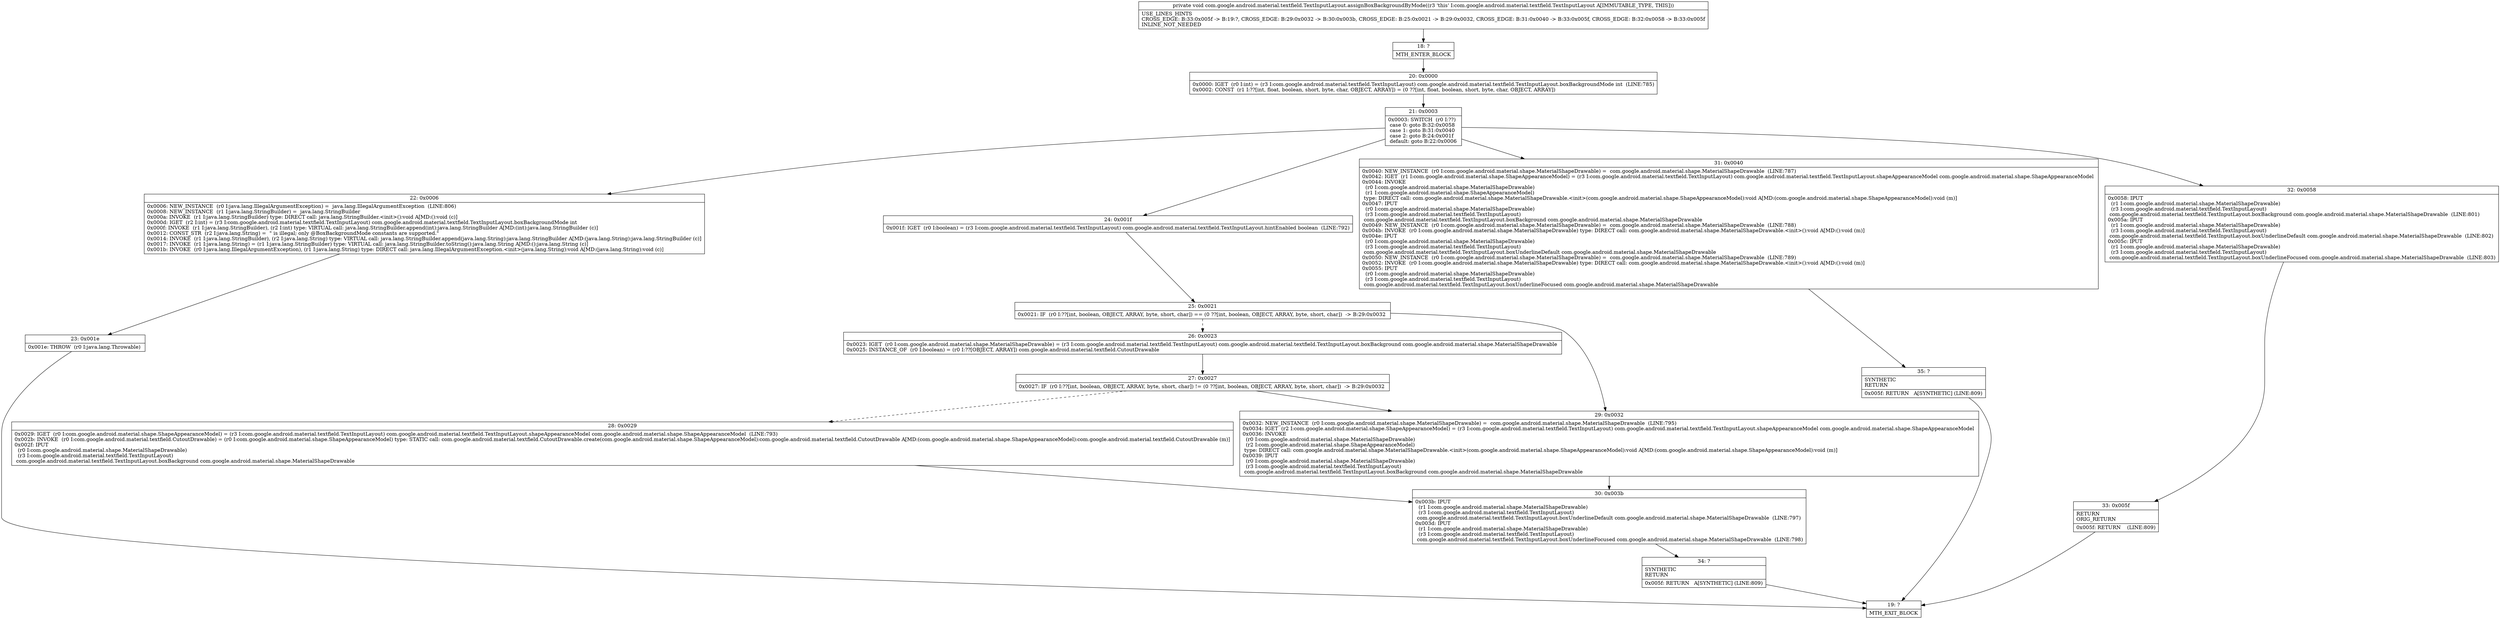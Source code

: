 digraph "CFG forcom.google.android.material.textfield.TextInputLayout.assignBoxBackgroundByMode()V" {
Node_18 [shape=record,label="{18\:\ ?|MTH_ENTER_BLOCK\l}"];
Node_20 [shape=record,label="{20\:\ 0x0000|0x0000: IGET  (r0 I:int) = (r3 I:com.google.android.material.textfield.TextInputLayout) com.google.android.material.textfield.TextInputLayout.boxBackgroundMode int  (LINE:785)\l0x0002: CONST  (r1 I:??[int, float, boolean, short, byte, char, OBJECT, ARRAY]) = (0 ??[int, float, boolean, short, byte, char, OBJECT, ARRAY]) \l}"];
Node_21 [shape=record,label="{21\:\ 0x0003|0x0003: SWITCH  (r0 I:??)\l case 0: goto B:32:0x0058\l case 1: goto B:31:0x0040\l case 2: goto B:24:0x001f\l default: goto B:22:0x0006 \l}"];
Node_22 [shape=record,label="{22\:\ 0x0006|0x0006: NEW_INSTANCE  (r0 I:java.lang.IllegalArgumentException) =  java.lang.IllegalArgumentException  (LINE:806)\l0x0008: NEW_INSTANCE  (r1 I:java.lang.StringBuilder) =  java.lang.StringBuilder \l0x000a: INVOKE  (r1 I:java.lang.StringBuilder) type: DIRECT call: java.lang.StringBuilder.\<init\>():void A[MD:():void (c)]\l0x000d: IGET  (r2 I:int) = (r3 I:com.google.android.material.textfield.TextInputLayout) com.google.android.material.textfield.TextInputLayout.boxBackgroundMode int \l0x000f: INVOKE  (r1 I:java.lang.StringBuilder), (r2 I:int) type: VIRTUAL call: java.lang.StringBuilder.append(int):java.lang.StringBuilder A[MD:(int):java.lang.StringBuilder (c)]\l0x0012: CONST_STR  (r2 I:java.lang.String) =  \" is illegal; only @BoxBackgroundMode constants are supported.\" \l0x0014: INVOKE  (r1 I:java.lang.StringBuilder), (r2 I:java.lang.String) type: VIRTUAL call: java.lang.StringBuilder.append(java.lang.String):java.lang.StringBuilder A[MD:(java.lang.String):java.lang.StringBuilder (c)]\l0x0017: INVOKE  (r1 I:java.lang.String) = (r1 I:java.lang.StringBuilder) type: VIRTUAL call: java.lang.StringBuilder.toString():java.lang.String A[MD:():java.lang.String (c)]\l0x001b: INVOKE  (r0 I:java.lang.IllegalArgumentException), (r1 I:java.lang.String) type: DIRECT call: java.lang.IllegalArgumentException.\<init\>(java.lang.String):void A[MD:(java.lang.String):void (c)]\l}"];
Node_23 [shape=record,label="{23\:\ 0x001e|0x001e: THROW  (r0 I:java.lang.Throwable) \l}"];
Node_19 [shape=record,label="{19\:\ ?|MTH_EXIT_BLOCK\l}"];
Node_24 [shape=record,label="{24\:\ 0x001f|0x001f: IGET  (r0 I:boolean) = (r3 I:com.google.android.material.textfield.TextInputLayout) com.google.android.material.textfield.TextInputLayout.hintEnabled boolean  (LINE:792)\l}"];
Node_25 [shape=record,label="{25\:\ 0x0021|0x0021: IF  (r0 I:??[int, boolean, OBJECT, ARRAY, byte, short, char]) == (0 ??[int, boolean, OBJECT, ARRAY, byte, short, char])  \-\> B:29:0x0032 \l}"];
Node_26 [shape=record,label="{26\:\ 0x0023|0x0023: IGET  (r0 I:com.google.android.material.shape.MaterialShapeDrawable) = (r3 I:com.google.android.material.textfield.TextInputLayout) com.google.android.material.textfield.TextInputLayout.boxBackground com.google.android.material.shape.MaterialShapeDrawable \l0x0025: INSTANCE_OF  (r0 I:boolean) = (r0 I:??[OBJECT, ARRAY]) com.google.android.material.textfield.CutoutDrawable \l}"];
Node_27 [shape=record,label="{27\:\ 0x0027|0x0027: IF  (r0 I:??[int, boolean, OBJECT, ARRAY, byte, short, char]) != (0 ??[int, boolean, OBJECT, ARRAY, byte, short, char])  \-\> B:29:0x0032 \l}"];
Node_28 [shape=record,label="{28\:\ 0x0029|0x0029: IGET  (r0 I:com.google.android.material.shape.ShapeAppearanceModel) = (r3 I:com.google.android.material.textfield.TextInputLayout) com.google.android.material.textfield.TextInputLayout.shapeAppearanceModel com.google.android.material.shape.ShapeAppearanceModel  (LINE:793)\l0x002b: INVOKE  (r0 I:com.google.android.material.textfield.CutoutDrawable) = (r0 I:com.google.android.material.shape.ShapeAppearanceModel) type: STATIC call: com.google.android.material.textfield.CutoutDrawable.create(com.google.android.material.shape.ShapeAppearanceModel):com.google.android.material.textfield.CutoutDrawable A[MD:(com.google.android.material.shape.ShapeAppearanceModel):com.google.android.material.textfield.CutoutDrawable (m)]\l0x002f: IPUT  \l  (r0 I:com.google.android.material.shape.MaterialShapeDrawable)\l  (r3 I:com.google.android.material.textfield.TextInputLayout)\l com.google.android.material.textfield.TextInputLayout.boxBackground com.google.android.material.shape.MaterialShapeDrawable \l}"];
Node_30 [shape=record,label="{30\:\ 0x003b|0x003b: IPUT  \l  (r1 I:com.google.android.material.shape.MaterialShapeDrawable)\l  (r3 I:com.google.android.material.textfield.TextInputLayout)\l com.google.android.material.textfield.TextInputLayout.boxUnderlineDefault com.google.android.material.shape.MaterialShapeDrawable  (LINE:797)\l0x003d: IPUT  \l  (r1 I:com.google.android.material.shape.MaterialShapeDrawable)\l  (r3 I:com.google.android.material.textfield.TextInputLayout)\l com.google.android.material.textfield.TextInputLayout.boxUnderlineFocused com.google.android.material.shape.MaterialShapeDrawable  (LINE:798)\l}"];
Node_34 [shape=record,label="{34\:\ ?|SYNTHETIC\lRETURN\l|0x005f: RETURN   A[SYNTHETIC] (LINE:809)\l}"];
Node_29 [shape=record,label="{29\:\ 0x0032|0x0032: NEW_INSTANCE  (r0 I:com.google.android.material.shape.MaterialShapeDrawable) =  com.google.android.material.shape.MaterialShapeDrawable  (LINE:795)\l0x0034: IGET  (r2 I:com.google.android.material.shape.ShapeAppearanceModel) = (r3 I:com.google.android.material.textfield.TextInputLayout) com.google.android.material.textfield.TextInputLayout.shapeAppearanceModel com.google.android.material.shape.ShapeAppearanceModel \l0x0036: INVOKE  \l  (r0 I:com.google.android.material.shape.MaterialShapeDrawable)\l  (r2 I:com.google.android.material.shape.ShapeAppearanceModel)\l type: DIRECT call: com.google.android.material.shape.MaterialShapeDrawable.\<init\>(com.google.android.material.shape.ShapeAppearanceModel):void A[MD:(com.google.android.material.shape.ShapeAppearanceModel):void (m)]\l0x0039: IPUT  \l  (r0 I:com.google.android.material.shape.MaterialShapeDrawable)\l  (r3 I:com.google.android.material.textfield.TextInputLayout)\l com.google.android.material.textfield.TextInputLayout.boxBackground com.google.android.material.shape.MaterialShapeDrawable \l}"];
Node_31 [shape=record,label="{31\:\ 0x0040|0x0040: NEW_INSTANCE  (r0 I:com.google.android.material.shape.MaterialShapeDrawable) =  com.google.android.material.shape.MaterialShapeDrawable  (LINE:787)\l0x0042: IGET  (r1 I:com.google.android.material.shape.ShapeAppearanceModel) = (r3 I:com.google.android.material.textfield.TextInputLayout) com.google.android.material.textfield.TextInputLayout.shapeAppearanceModel com.google.android.material.shape.ShapeAppearanceModel \l0x0044: INVOKE  \l  (r0 I:com.google.android.material.shape.MaterialShapeDrawable)\l  (r1 I:com.google.android.material.shape.ShapeAppearanceModel)\l type: DIRECT call: com.google.android.material.shape.MaterialShapeDrawable.\<init\>(com.google.android.material.shape.ShapeAppearanceModel):void A[MD:(com.google.android.material.shape.ShapeAppearanceModel):void (m)]\l0x0047: IPUT  \l  (r0 I:com.google.android.material.shape.MaterialShapeDrawable)\l  (r3 I:com.google.android.material.textfield.TextInputLayout)\l com.google.android.material.textfield.TextInputLayout.boxBackground com.google.android.material.shape.MaterialShapeDrawable \l0x0049: NEW_INSTANCE  (r0 I:com.google.android.material.shape.MaterialShapeDrawable) =  com.google.android.material.shape.MaterialShapeDrawable  (LINE:788)\l0x004b: INVOKE  (r0 I:com.google.android.material.shape.MaterialShapeDrawable) type: DIRECT call: com.google.android.material.shape.MaterialShapeDrawable.\<init\>():void A[MD:():void (m)]\l0x004e: IPUT  \l  (r0 I:com.google.android.material.shape.MaterialShapeDrawable)\l  (r3 I:com.google.android.material.textfield.TextInputLayout)\l com.google.android.material.textfield.TextInputLayout.boxUnderlineDefault com.google.android.material.shape.MaterialShapeDrawable \l0x0050: NEW_INSTANCE  (r0 I:com.google.android.material.shape.MaterialShapeDrawable) =  com.google.android.material.shape.MaterialShapeDrawable  (LINE:789)\l0x0052: INVOKE  (r0 I:com.google.android.material.shape.MaterialShapeDrawable) type: DIRECT call: com.google.android.material.shape.MaterialShapeDrawable.\<init\>():void A[MD:():void (m)]\l0x0055: IPUT  \l  (r0 I:com.google.android.material.shape.MaterialShapeDrawable)\l  (r3 I:com.google.android.material.textfield.TextInputLayout)\l com.google.android.material.textfield.TextInputLayout.boxUnderlineFocused com.google.android.material.shape.MaterialShapeDrawable \l}"];
Node_35 [shape=record,label="{35\:\ ?|SYNTHETIC\lRETURN\l|0x005f: RETURN   A[SYNTHETIC] (LINE:809)\l}"];
Node_32 [shape=record,label="{32\:\ 0x0058|0x0058: IPUT  \l  (r1 I:com.google.android.material.shape.MaterialShapeDrawable)\l  (r3 I:com.google.android.material.textfield.TextInputLayout)\l com.google.android.material.textfield.TextInputLayout.boxBackground com.google.android.material.shape.MaterialShapeDrawable  (LINE:801)\l0x005a: IPUT  \l  (r1 I:com.google.android.material.shape.MaterialShapeDrawable)\l  (r3 I:com.google.android.material.textfield.TextInputLayout)\l com.google.android.material.textfield.TextInputLayout.boxUnderlineDefault com.google.android.material.shape.MaterialShapeDrawable  (LINE:802)\l0x005c: IPUT  \l  (r1 I:com.google.android.material.shape.MaterialShapeDrawable)\l  (r3 I:com.google.android.material.textfield.TextInputLayout)\l com.google.android.material.textfield.TextInputLayout.boxUnderlineFocused com.google.android.material.shape.MaterialShapeDrawable  (LINE:803)\l}"];
Node_33 [shape=record,label="{33\:\ 0x005f|RETURN\lORIG_RETURN\l|0x005f: RETURN    (LINE:809)\l}"];
MethodNode[shape=record,label="{private void com.google.android.material.textfield.TextInputLayout.assignBoxBackgroundByMode((r3 'this' I:com.google.android.material.textfield.TextInputLayout A[IMMUTABLE_TYPE, THIS]))  | USE_LINES_HINTS\lCROSS_EDGE: B:33:0x005f \-\> B:19:?, CROSS_EDGE: B:29:0x0032 \-\> B:30:0x003b, CROSS_EDGE: B:25:0x0021 \-\> B:29:0x0032, CROSS_EDGE: B:31:0x0040 \-\> B:33:0x005f, CROSS_EDGE: B:32:0x0058 \-\> B:33:0x005f\lINLINE_NOT_NEEDED\l}"];
MethodNode -> Node_18;Node_18 -> Node_20;
Node_20 -> Node_21;
Node_21 -> Node_22;
Node_21 -> Node_24;
Node_21 -> Node_31;
Node_21 -> Node_32;
Node_22 -> Node_23;
Node_23 -> Node_19;
Node_24 -> Node_25;
Node_25 -> Node_26[style=dashed];
Node_25 -> Node_29;
Node_26 -> Node_27;
Node_27 -> Node_28[style=dashed];
Node_27 -> Node_29;
Node_28 -> Node_30;
Node_30 -> Node_34;
Node_34 -> Node_19;
Node_29 -> Node_30;
Node_31 -> Node_35;
Node_35 -> Node_19;
Node_32 -> Node_33;
Node_33 -> Node_19;
}

